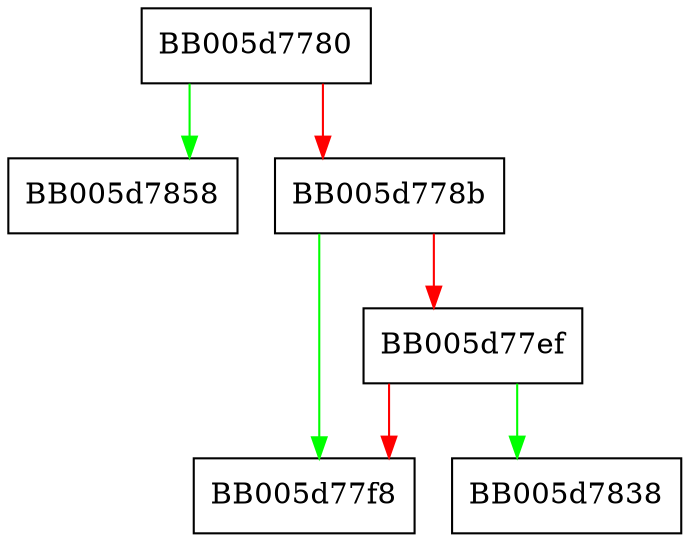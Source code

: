 digraph EVP_PKEY_set_utf8_string_param {
  node [shape="box"];
  graph [splines=ortho];
  BB005d7780 -> BB005d7858 [color="green"];
  BB005d7780 -> BB005d778b [color="red"];
  BB005d778b -> BB005d77f8 [color="green"];
  BB005d778b -> BB005d77ef [color="red"];
  BB005d77ef -> BB005d7838 [color="green"];
  BB005d77ef -> BB005d77f8 [color="red"];
}